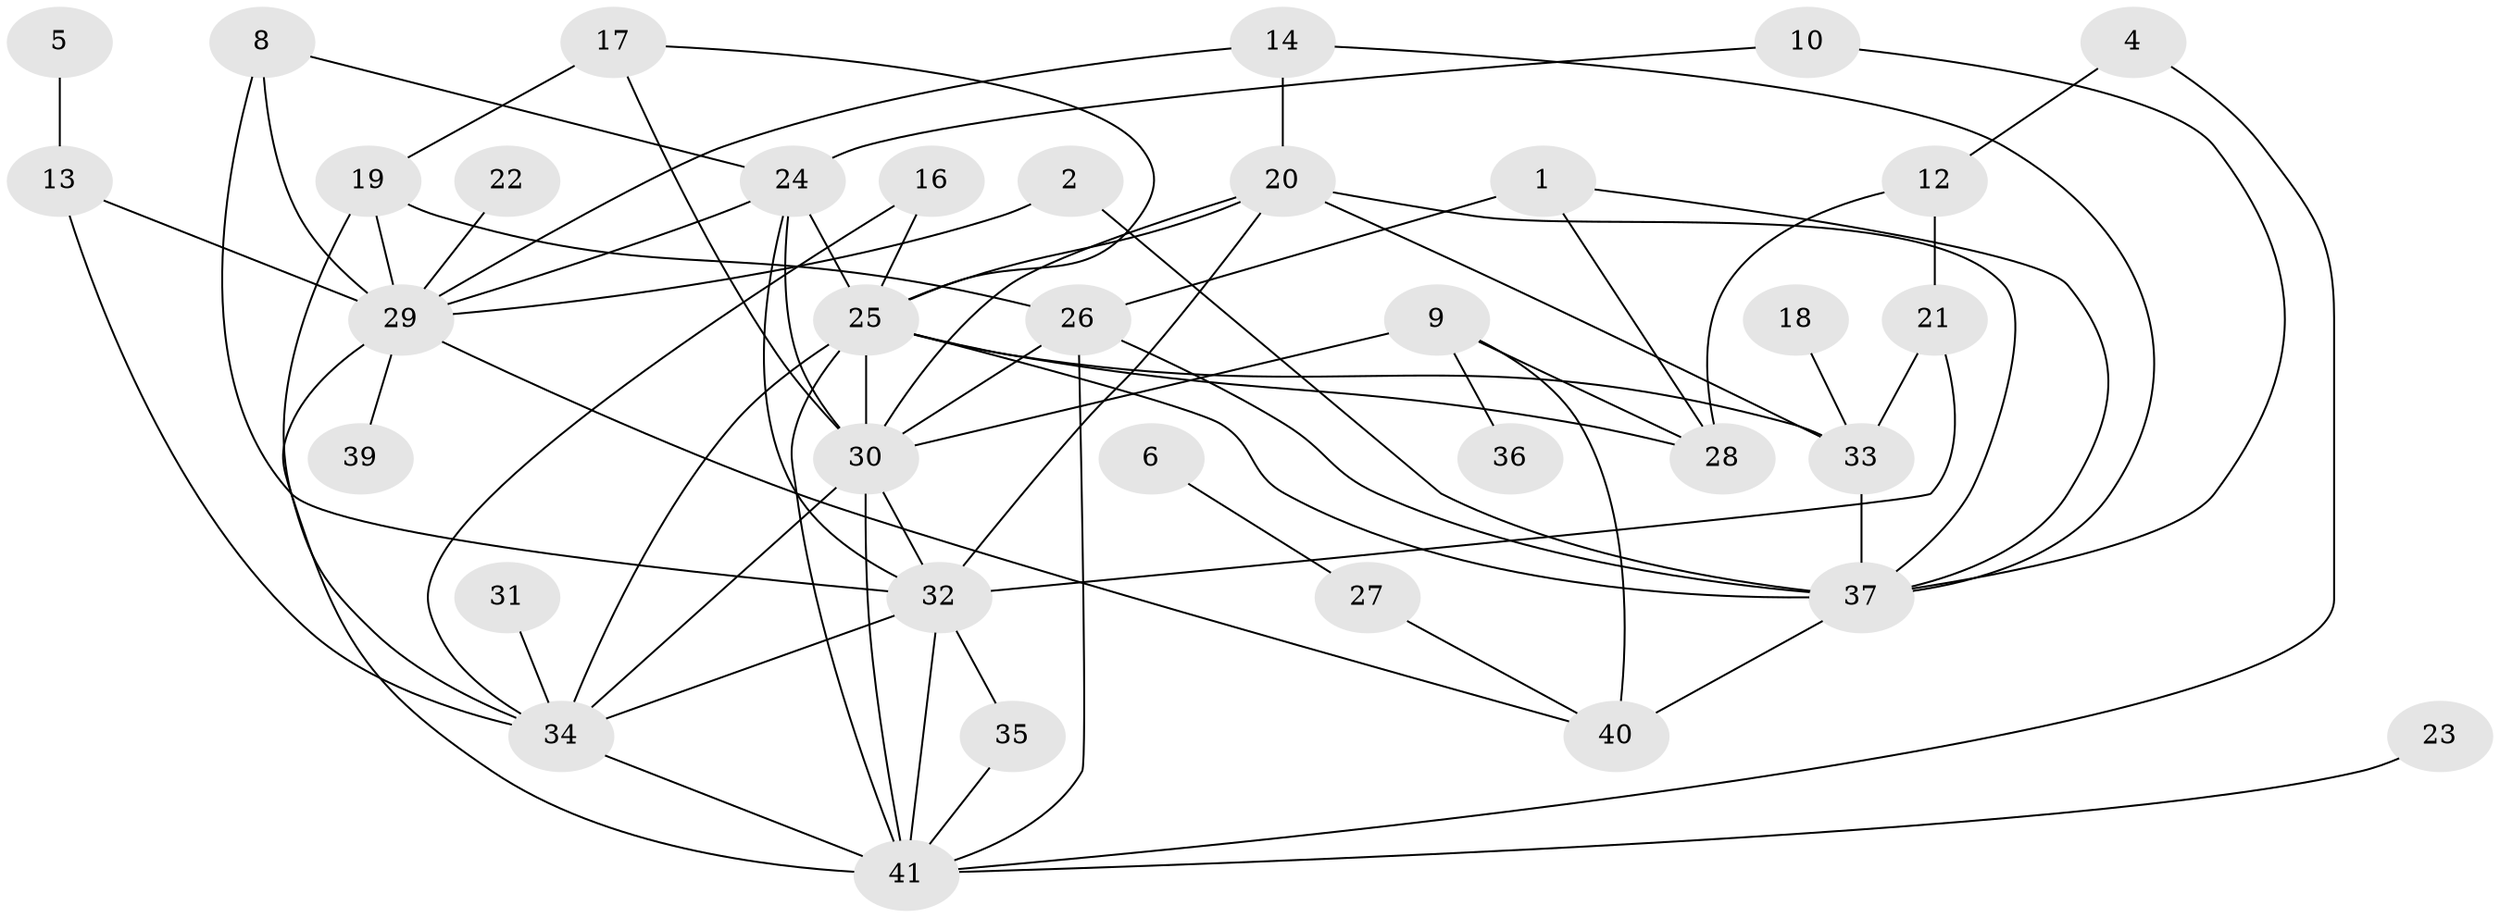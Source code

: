 // original degree distribution, {3: 0.23170731707317074, 4: 0.17073170731707318, 2: 0.24390243902439024, 0: 0.06097560975609756, 1: 0.12195121951219512, 5: 0.10975609756097561, 6: 0.036585365853658534, 9: 0.012195121951219513, 7: 0.012195121951219513}
// Generated by graph-tools (version 1.1) at 2025/25/03/09/25 03:25:23]
// undirected, 36 vertices, 71 edges
graph export_dot {
graph [start="1"]
  node [color=gray90,style=filled];
  1;
  2;
  4;
  5;
  6;
  8;
  9;
  10;
  12;
  13;
  14;
  16;
  17;
  18;
  19;
  20;
  21;
  22;
  23;
  24;
  25;
  26;
  27;
  28;
  29;
  30;
  31;
  32;
  33;
  34;
  35;
  36;
  37;
  39;
  40;
  41;
  1 -- 26 [weight=1.0];
  1 -- 28 [weight=1.0];
  1 -- 37 [weight=1.0];
  2 -- 29 [weight=1.0];
  2 -- 37 [weight=1.0];
  4 -- 12 [weight=1.0];
  4 -- 41 [weight=1.0];
  5 -- 13 [weight=1.0];
  6 -- 27 [weight=1.0];
  8 -- 24 [weight=1.0];
  8 -- 29 [weight=1.0];
  8 -- 32 [weight=1.0];
  9 -- 28 [weight=1.0];
  9 -- 30 [weight=1.0];
  9 -- 36 [weight=1.0];
  9 -- 40 [weight=2.0];
  10 -- 24 [weight=1.0];
  10 -- 37 [weight=1.0];
  12 -- 21 [weight=1.0];
  12 -- 28 [weight=1.0];
  13 -- 29 [weight=1.0];
  13 -- 34 [weight=1.0];
  14 -- 20 [weight=1.0];
  14 -- 29 [weight=1.0];
  14 -- 37 [weight=1.0];
  16 -- 25 [weight=1.0];
  16 -- 34 [weight=1.0];
  17 -- 19 [weight=1.0];
  17 -- 25 [weight=1.0];
  17 -- 30 [weight=2.0];
  18 -- 33 [weight=1.0];
  19 -- 26 [weight=1.0];
  19 -- 29 [weight=1.0];
  19 -- 34 [weight=1.0];
  20 -- 25 [weight=1.0];
  20 -- 30 [weight=1.0];
  20 -- 32 [weight=1.0];
  20 -- 33 [weight=1.0];
  20 -- 37 [weight=1.0];
  21 -- 32 [weight=1.0];
  21 -- 33 [weight=1.0];
  22 -- 29 [weight=1.0];
  23 -- 41 [weight=1.0];
  24 -- 25 [weight=1.0];
  24 -- 29 [weight=1.0];
  24 -- 30 [weight=1.0];
  24 -- 32 [weight=2.0];
  25 -- 28 [weight=1.0];
  25 -- 30 [weight=2.0];
  25 -- 33 [weight=1.0];
  25 -- 34 [weight=1.0];
  25 -- 37 [weight=1.0];
  25 -- 41 [weight=2.0];
  26 -- 30 [weight=1.0];
  26 -- 37 [weight=1.0];
  26 -- 41 [weight=2.0];
  27 -- 40 [weight=1.0];
  29 -- 39 [weight=1.0];
  29 -- 40 [weight=1.0];
  29 -- 41 [weight=1.0];
  30 -- 32 [weight=2.0];
  30 -- 34 [weight=1.0];
  30 -- 41 [weight=1.0];
  31 -- 34 [weight=1.0];
  32 -- 34 [weight=1.0];
  32 -- 35 [weight=1.0];
  32 -- 41 [weight=1.0];
  33 -- 37 [weight=2.0];
  34 -- 41 [weight=1.0];
  35 -- 41 [weight=1.0];
  37 -- 40 [weight=1.0];
}
